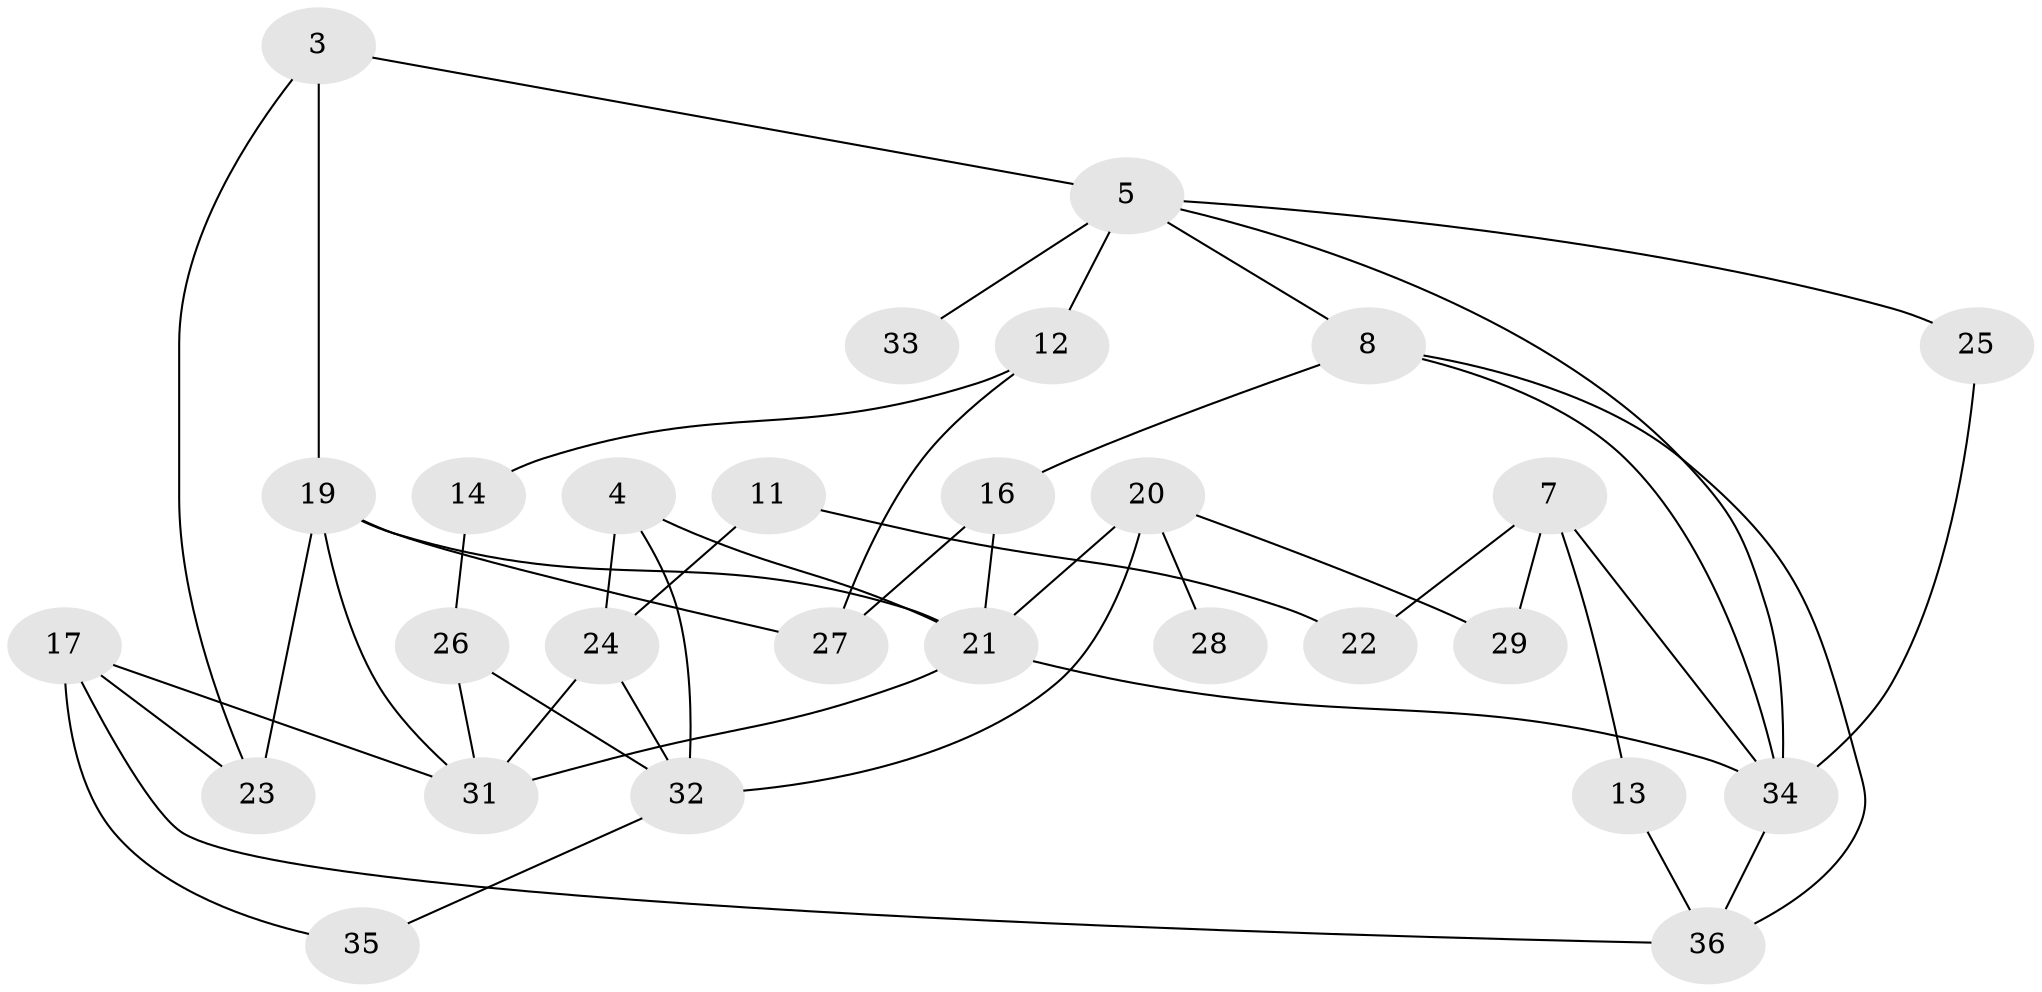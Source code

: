 // original degree distribution, {2: 0.323943661971831, 1: 0.18309859154929578, 3: 0.18309859154929578, 0: 0.09859154929577464, 7: 0.014084507042253521, 5: 0.07042253521126761, 4: 0.09859154929577464, 6: 0.028169014084507043}
// Generated by graph-tools (version 1.1) at 2025/00/03/09/25 03:00:41]
// undirected, 28 vertices, 47 edges
graph export_dot {
graph [start="1"]
  node [color=gray90,style=filled];
  3;
  4;
  5;
  7;
  8;
  11;
  12;
  13;
  14;
  16;
  17;
  19;
  20;
  21;
  22;
  23;
  24;
  25;
  26;
  27;
  28;
  29;
  31;
  32;
  33;
  34;
  35;
  36;
  3 -- 5 [weight=1.0];
  3 -- 19 [weight=1.0];
  3 -- 23 [weight=1.0];
  4 -- 21 [weight=1.0];
  4 -- 24 [weight=1.0];
  4 -- 32 [weight=1.0];
  5 -- 8 [weight=1.0];
  5 -- 12 [weight=1.0];
  5 -- 25 [weight=1.0];
  5 -- 33 [weight=1.0];
  5 -- 34 [weight=1.0];
  7 -- 13 [weight=1.0];
  7 -- 22 [weight=1.0];
  7 -- 29 [weight=1.0];
  7 -- 34 [weight=1.0];
  8 -- 16 [weight=1.0];
  8 -- 34 [weight=1.0];
  8 -- 36 [weight=1.0];
  11 -- 22 [weight=1.0];
  11 -- 24 [weight=1.0];
  12 -- 14 [weight=1.0];
  12 -- 27 [weight=1.0];
  13 -- 36 [weight=1.0];
  14 -- 26 [weight=1.0];
  16 -- 21 [weight=1.0];
  16 -- 27 [weight=2.0];
  17 -- 23 [weight=1.0];
  17 -- 31 [weight=1.0];
  17 -- 35 [weight=1.0];
  17 -- 36 [weight=1.0];
  19 -- 21 [weight=1.0];
  19 -- 23 [weight=1.0];
  19 -- 27 [weight=1.0];
  19 -- 31 [weight=1.0];
  20 -- 21 [weight=1.0];
  20 -- 28 [weight=1.0];
  20 -- 29 [weight=1.0];
  20 -- 32 [weight=2.0];
  21 -- 31 [weight=1.0];
  21 -- 34 [weight=1.0];
  24 -- 31 [weight=2.0];
  24 -- 32 [weight=1.0];
  25 -- 34 [weight=1.0];
  26 -- 31 [weight=1.0];
  26 -- 32 [weight=1.0];
  32 -- 35 [weight=1.0];
  34 -- 36 [weight=1.0];
}
